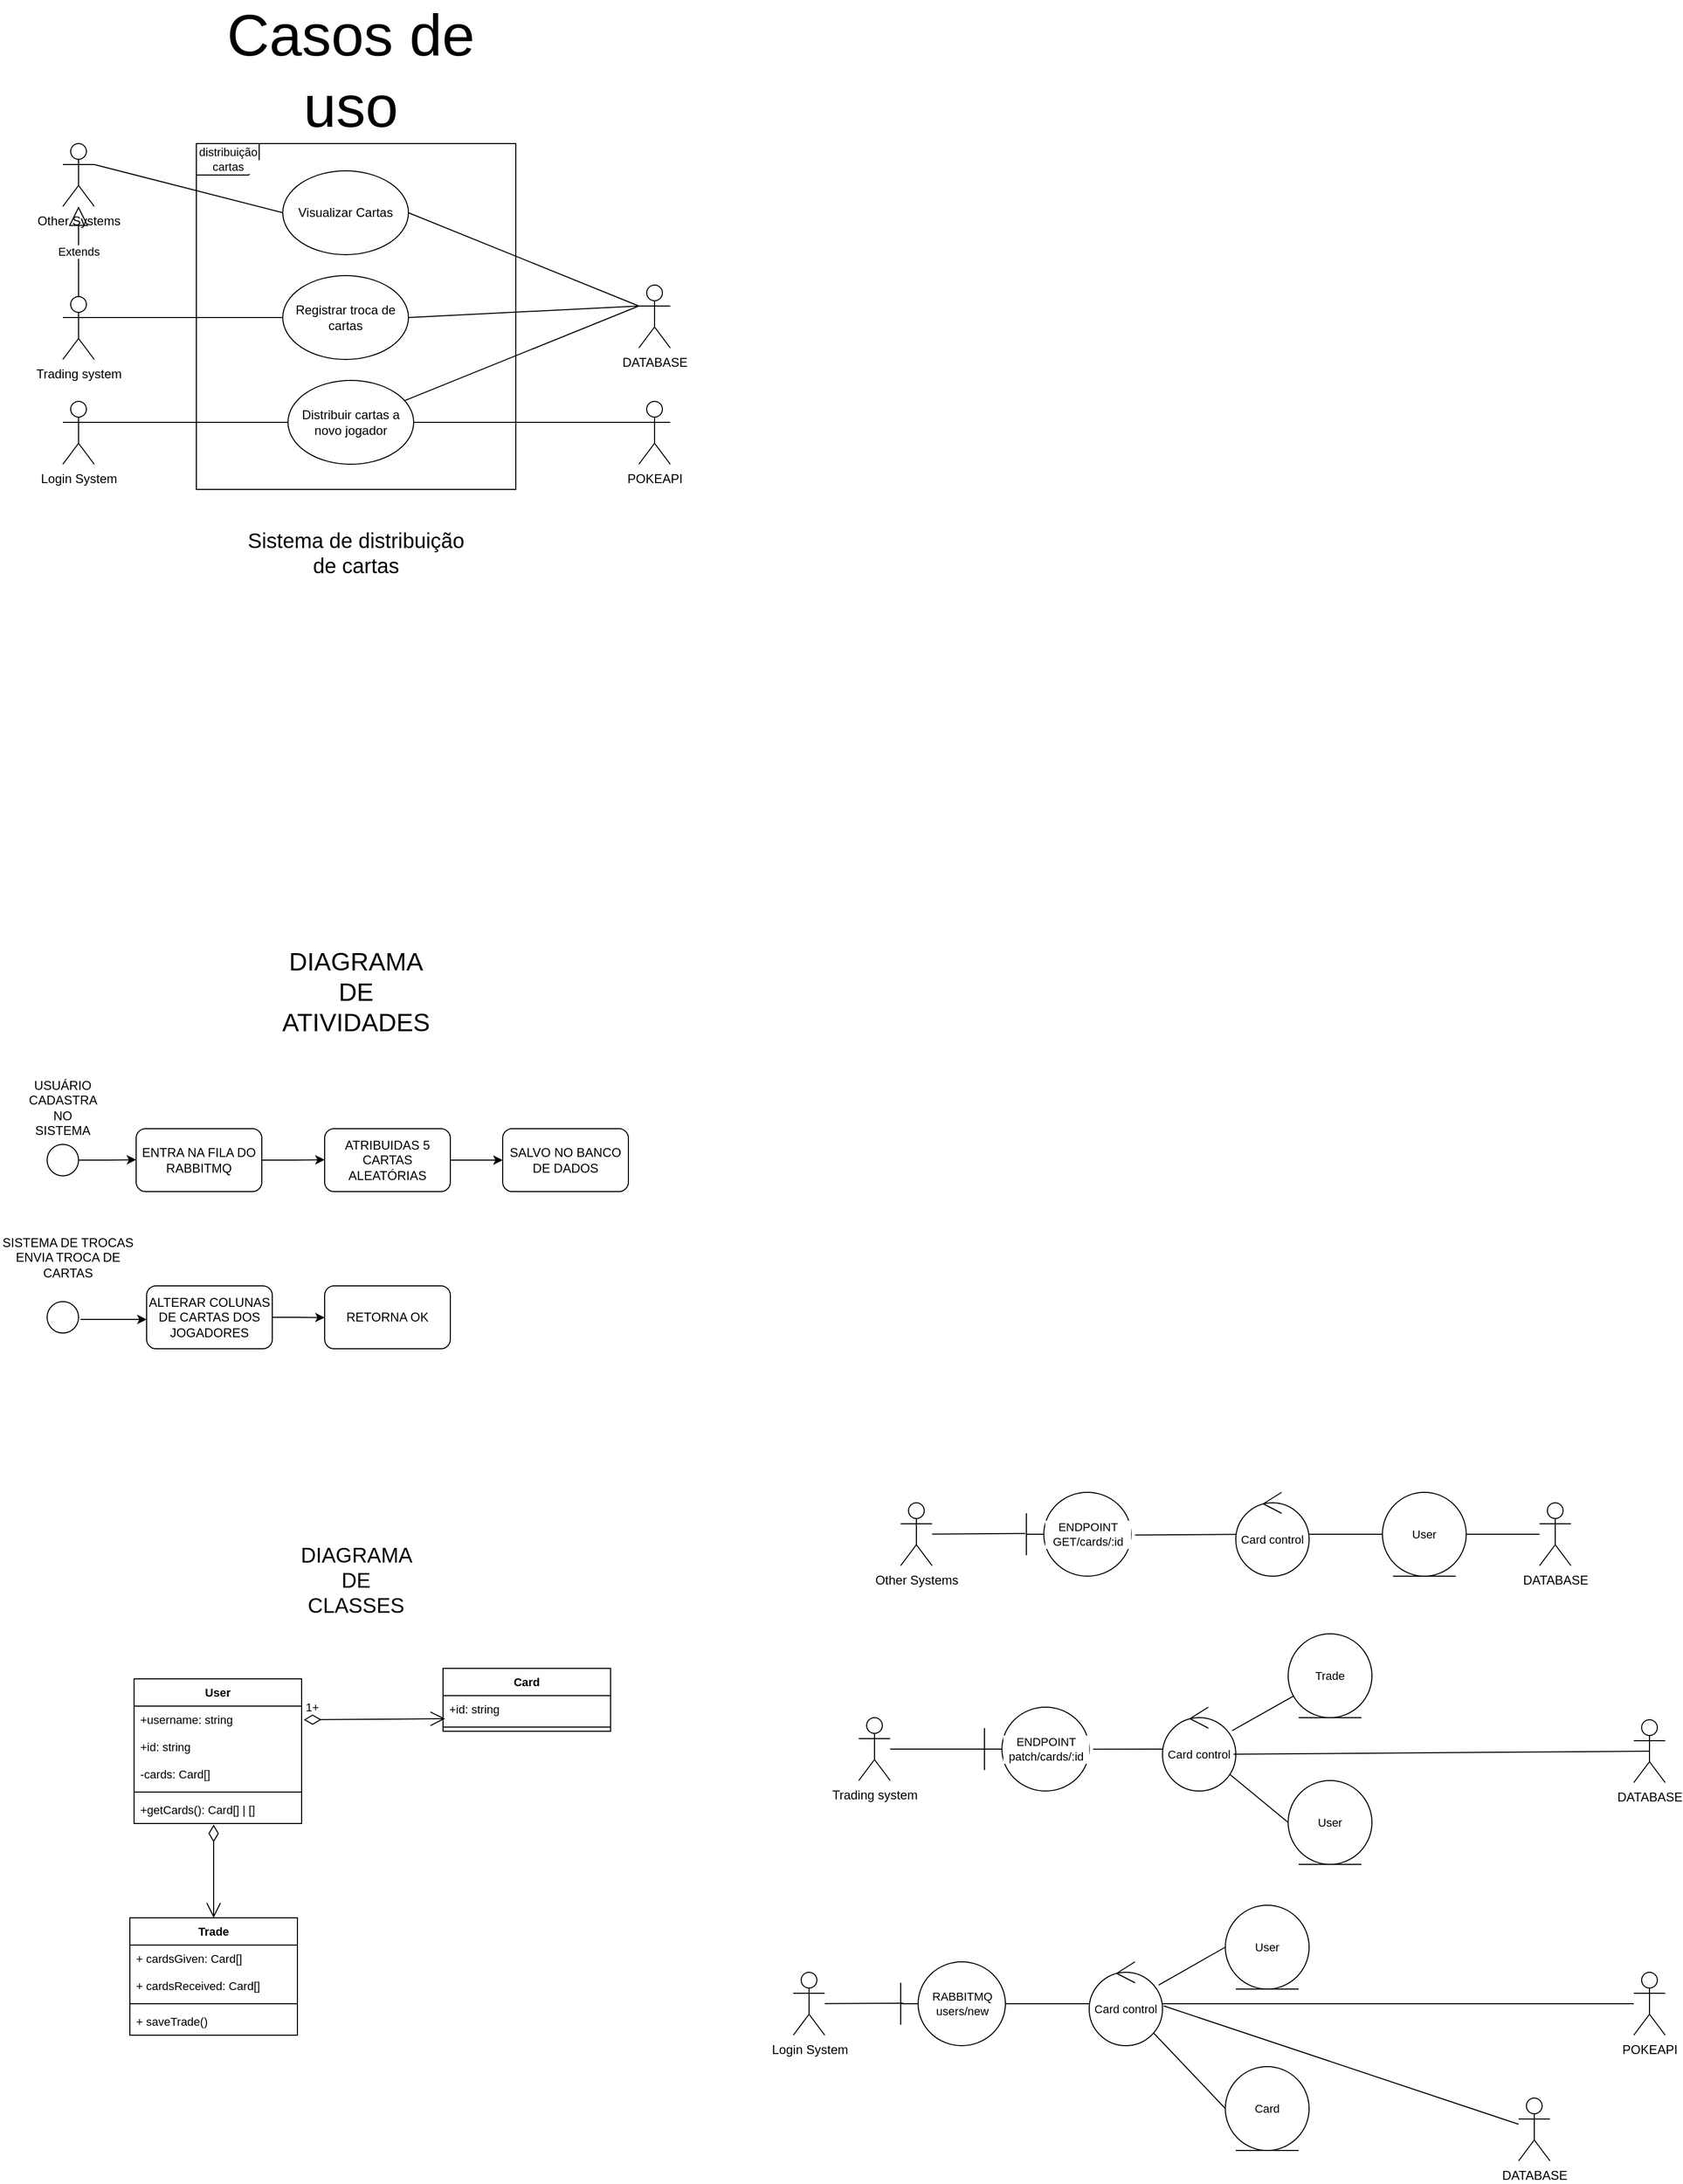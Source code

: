 <mxfile version="26.1.1">
  <diagram name="Página-1" id="uKsRqTL9qKyd-Qh1qYfX">
    <mxGraphModel dx="1181" dy="904" grid="1" gridSize="10" guides="1" tooltips="1" connect="1" arrows="1" fold="1" page="1" pageScale="1" pageWidth="827" pageHeight="1169" math="0" shadow="0">
      <root>
        <mxCell id="0" />
        <mxCell id="1" parent="0" />
        <mxCell id="KU3A_nU0eoKDWbTwhIvI-1" value="&lt;div&gt;Login System&lt;/div&gt;&lt;div&gt;&lt;br&gt;&lt;/div&gt;" style="shape=umlActor;verticalLabelPosition=bottom;verticalAlign=top;html=1;outlineConnect=0;" parent="1" vertex="1">
          <mxGeometry x="120" y="731" width="30" height="60" as="geometry" />
        </mxCell>
        <mxCell id="KU3A_nU0eoKDWbTwhIvI-2" value="Distribuir cartas a novo jogador" style="ellipse;whiteSpace=wrap;html=1;" parent="1" vertex="1">
          <mxGeometry x="335" y="711" width="120" height="80" as="geometry" />
        </mxCell>
        <mxCell id="KU3A_nU0eoKDWbTwhIvI-3" style="rounded=0;orthogonalLoop=1;jettySize=auto;html=1;exitX=1;exitY=0.333;exitDx=0;exitDy=0;exitPerimeter=0;entryX=0;entryY=0.5;entryDx=0;entryDy=0;endArrow=none;endFill=0;" parent="1" source="KU3A_nU0eoKDWbTwhIvI-1" target="KU3A_nU0eoKDWbTwhIvI-2" edge="1">
          <mxGeometry relative="1" as="geometry" />
        </mxCell>
        <mxCell id="KU3A_nU0eoKDWbTwhIvI-4" value="&lt;div&gt;POKEAPI&lt;/div&gt;&lt;div&gt;&lt;br&gt;&lt;/div&gt;" style="shape=umlActor;verticalLabelPosition=bottom;verticalAlign=top;html=1;outlineConnect=0;" parent="1" vertex="1">
          <mxGeometry x="670" y="731" width="30" height="60" as="geometry" />
        </mxCell>
        <mxCell id="KU3A_nU0eoKDWbTwhIvI-5" style="rounded=0;orthogonalLoop=1;jettySize=auto;html=1;exitX=1;exitY=0.5;exitDx=0;exitDy=0;entryX=0;entryY=0.333;entryDx=0;entryDy=0;entryPerimeter=0;endArrow=none;endFill=0;" parent="1" source="KU3A_nU0eoKDWbTwhIvI-2" target="KU3A_nU0eoKDWbTwhIvI-4" edge="1">
          <mxGeometry relative="1" as="geometry" />
        </mxCell>
        <mxCell id="KU3A_nU0eoKDWbTwhIvI-6" value="&lt;div&gt;Other Systems&lt;/div&gt;&lt;div&gt;&lt;br&gt;&lt;/div&gt;" style="shape=umlActor;verticalLabelPosition=bottom;verticalAlign=top;html=1;outlineConnect=0;" parent="1" vertex="1">
          <mxGeometry x="120" y="485" width="30" height="60" as="geometry" />
        </mxCell>
        <mxCell id="KU3A_nU0eoKDWbTwhIvI-7" value="Visualizar Cartas" style="ellipse;whiteSpace=wrap;html=1;" parent="1" vertex="1">
          <mxGeometry x="330" y="511" width="120" height="80" as="geometry" />
        </mxCell>
        <mxCell id="KU3A_nU0eoKDWbTwhIvI-8" style="rounded=0;orthogonalLoop=1;jettySize=auto;html=1;exitX=1;exitY=0.333;exitDx=0;exitDy=0;exitPerimeter=0;entryX=0;entryY=0.5;entryDx=0;entryDy=0;endArrow=none;endFill=0;" parent="1" source="KU3A_nU0eoKDWbTwhIvI-6" target="KU3A_nU0eoKDWbTwhIvI-7" edge="1">
          <mxGeometry relative="1" as="geometry" />
        </mxCell>
        <mxCell id="KU3A_nU0eoKDWbTwhIvI-10" style="edgeStyle=none;shape=connector;rounded=0;orthogonalLoop=1;jettySize=auto;html=1;exitX=0;exitY=0.333;exitDx=0;exitDy=0;exitPerimeter=0;entryX=1;entryY=0.5;entryDx=0;entryDy=0;strokeColor=default;align=center;verticalAlign=middle;fontFamily=Helvetica;fontSize=11;fontColor=default;labelBackgroundColor=default;endArrow=none;endFill=0;" parent="1" source="KU3A_nU0eoKDWbTwhIvI-11" target="KU3A_nU0eoKDWbTwhIvI-14" edge="1">
          <mxGeometry relative="1" as="geometry" />
        </mxCell>
        <mxCell id="KU3A_nU0eoKDWbTwhIvI-11" value="DATABASE" style="shape=umlActor;verticalLabelPosition=bottom;verticalAlign=top;html=1;outlineConnect=0;" parent="1" vertex="1">
          <mxGeometry x="670" y="620" width="30" height="60" as="geometry" />
        </mxCell>
        <mxCell id="KU3A_nU0eoKDWbTwhIvI-12" style="rounded=0;orthogonalLoop=1;jettySize=auto;html=1;exitX=1;exitY=0.5;exitDx=0;exitDy=0;entryX=0;entryY=0.333;entryDx=0;entryDy=0;entryPerimeter=0;endArrow=none;endFill=0;" parent="1" source="KU3A_nU0eoKDWbTwhIvI-7" target="KU3A_nU0eoKDWbTwhIvI-11" edge="1">
          <mxGeometry relative="1" as="geometry" />
        </mxCell>
        <mxCell id="KU3A_nU0eoKDWbTwhIvI-13" value="Trading system" style="shape=umlActor;verticalLabelPosition=bottom;verticalAlign=top;html=1;outlineConnect=0;" parent="1" vertex="1">
          <mxGeometry x="120" y="631" width="30" height="60" as="geometry" />
        </mxCell>
        <mxCell id="KU3A_nU0eoKDWbTwhIvI-14" value="Registrar troca de cartas" style="ellipse;whiteSpace=wrap;html=1;" parent="1" vertex="1">
          <mxGeometry x="330" y="611" width="120" height="80" as="geometry" />
        </mxCell>
        <mxCell id="KU3A_nU0eoKDWbTwhIvI-15" style="rounded=0;orthogonalLoop=1;jettySize=auto;html=1;exitX=1;exitY=0.333;exitDx=0;exitDy=0;exitPerimeter=0;entryX=0;entryY=0.5;entryDx=0;entryDy=0;endArrow=none;endFill=0;" parent="1" source="KU3A_nU0eoKDWbTwhIvI-13" target="KU3A_nU0eoKDWbTwhIvI-14" edge="1">
          <mxGeometry relative="1" as="geometry" />
        </mxCell>
        <mxCell id="KU3A_nU0eoKDWbTwhIvI-16" value="&lt;font style=&quot;font-size: 24px;&quot;&gt;DIAGRAMA DE ATIVIDADES&lt;/font&gt;" style="text;html=1;align=center;verticalAlign=middle;whiteSpace=wrap;rounded=0;" parent="1" vertex="1">
          <mxGeometry x="370" y="1280" width="60" height="30" as="geometry" />
        </mxCell>
        <mxCell id="KU3A_nU0eoKDWbTwhIvI-17" style="edgeStyle=orthogonalEdgeStyle;rounded=0;orthogonalLoop=1;jettySize=auto;html=1;exitX=1;exitY=0.5;exitDx=0;exitDy=0;" parent="1" source="KU3A_nU0eoKDWbTwhIvI-18" edge="1">
          <mxGeometry relative="1" as="geometry">
            <mxPoint x="190" y="1454.609" as="targetPoint" />
          </mxGeometry>
        </mxCell>
        <mxCell id="KU3A_nU0eoKDWbTwhIvI-18" value="" style="ellipse;whiteSpace=wrap;html=1;aspect=fixed;" parent="1" vertex="1">
          <mxGeometry x="105" y="1440" width="30" height="30" as="geometry" />
        </mxCell>
        <mxCell id="KU3A_nU0eoKDWbTwhIvI-19" value="USUÁRIO CADASTRA NO SISTEMA" style="text;html=1;align=center;verticalAlign=middle;whiteSpace=wrap;rounded=0;" parent="1" vertex="1">
          <mxGeometry x="90" y="1390" width="60" height="30" as="geometry" />
        </mxCell>
        <mxCell id="KU3A_nU0eoKDWbTwhIvI-20" style="edgeStyle=orthogonalEdgeStyle;rounded=0;orthogonalLoop=1;jettySize=auto;html=1;exitX=1;exitY=0.5;exitDx=0;exitDy=0;" parent="1" source="KU3A_nU0eoKDWbTwhIvI-21" edge="1">
          <mxGeometry relative="1" as="geometry">
            <mxPoint x="370" y="1454.609" as="targetPoint" />
          </mxGeometry>
        </mxCell>
        <mxCell id="KU3A_nU0eoKDWbTwhIvI-21" value="ENTRA NA FILA DO RABBITMQ" style="rounded=1;whiteSpace=wrap;html=1;" parent="1" vertex="1">
          <mxGeometry x="190" y="1425" width="120" height="60" as="geometry" />
        </mxCell>
        <mxCell id="KU3A_nU0eoKDWbTwhIvI-22" style="edgeStyle=orthogonalEdgeStyle;rounded=0;orthogonalLoop=1;jettySize=auto;html=1;exitX=1;exitY=0.5;exitDx=0;exitDy=0;entryX=0;entryY=0.5;entryDx=0;entryDy=0;" parent="1" source="KU3A_nU0eoKDWbTwhIvI-23" target="KU3A_nU0eoKDWbTwhIvI-51" edge="1">
          <mxGeometry relative="1" as="geometry" />
        </mxCell>
        <mxCell id="KU3A_nU0eoKDWbTwhIvI-23" value="ATRIBUIDAS 5 CARTAS ALEATÓRIAS" style="rounded=1;whiteSpace=wrap;html=1;" parent="1" vertex="1">
          <mxGeometry x="370" y="1425" width="120" height="60" as="geometry" />
        </mxCell>
        <mxCell id="KU3A_nU0eoKDWbTwhIvI-24" style="edgeStyle=orthogonalEdgeStyle;rounded=0;orthogonalLoop=1;jettySize=auto;html=1;exitX=1;exitY=0.5;exitDx=0;exitDy=0;" parent="1" edge="1">
          <mxGeometry relative="1" as="geometry">
            <mxPoint x="200" y="1607" as="targetPoint" />
            <mxPoint x="137.0" y="1607" as="sourcePoint" />
            <Array as="points">
              <mxPoint x="192" y="1607" />
            </Array>
          </mxGeometry>
        </mxCell>
        <mxCell id="KU3A_nU0eoKDWbTwhIvI-25" value="" style="ellipse;whiteSpace=wrap;html=1;aspect=fixed;" parent="1" vertex="1">
          <mxGeometry x="105" y="1590" width="30" height="30" as="geometry" />
        </mxCell>
        <mxCell id="KU3A_nU0eoKDWbTwhIvI-26" value="&lt;div&gt;SISTEMA DE TROCAS ENVIA TROCA DE CARTAS&lt;/div&gt;&lt;div&gt;&lt;br&gt;&lt;/div&gt;" style="text;html=1;align=center;verticalAlign=middle;whiteSpace=wrap;rounded=0;" parent="1" vertex="1">
          <mxGeometry x="60" y="1540" width="130" height="30" as="geometry" />
        </mxCell>
        <mxCell id="KU3A_nU0eoKDWbTwhIvI-27" style="edgeStyle=orthogonalEdgeStyle;rounded=0;orthogonalLoop=1;jettySize=auto;html=1;exitX=1;exitY=0.5;exitDx=0;exitDy=0;" parent="1" source="KU3A_nU0eoKDWbTwhIvI-28" edge="1">
          <mxGeometry relative="1" as="geometry">
            <mxPoint x="370.0" y="1605.303" as="targetPoint" />
          </mxGeometry>
        </mxCell>
        <mxCell id="KU3A_nU0eoKDWbTwhIvI-28" value="ALTERAR COLUNAS DE CARTAS DOS JOGADORES" style="rounded=1;whiteSpace=wrap;html=1;" parent="1" vertex="1">
          <mxGeometry x="200" y="1575" width="120" height="60" as="geometry" />
        </mxCell>
        <mxCell id="KU3A_nU0eoKDWbTwhIvI-29" value="RETORNA OK" style="rounded=1;whiteSpace=wrap;html=1;" parent="1" vertex="1">
          <mxGeometry x="370" y="1575" width="120" height="60" as="geometry" />
        </mxCell>
        <mxCell id="KU3A_nU0eoKDWbTwhIvI-34" value="&lt;font style=&quot;font-size: 20px;&quot;&gt;DIAGRAMA DE CLASSES&lt;/font&gt;" style="text;html=1;align=center;verticalAlign=middle;whiteSpace=wrap;rounded=0;" parent="1" vertex="1">
          <mxGeometry x="370" y="1840" width="60" height="30" as="geometry" />
        </mxCell>
        <mxCell id="KU3A_nU0eoKDWbTwhIvI-51" value="SALVO NO BANCO DE DADOS" style="rounded=1;whiteSpace=wrap;html=1;" parent="1" vertex="1">
          <mxGeometry x="540" y="1425" width="120" height="60" as="geometry" />
        </mxCell>
        <mxCell id="KU3A_nU0eoKDWbTwhIvI-52" value="&lt;font style=&quot;font-size: 56px;&quot;&gt;Casos de uso&lt;/font&gt;" style="text;html=1;align=center;verticalAlign=middle;whiteSpace=wrap;rounded=0;" parent="1" vertex="1">
          <mxGeometry x="225" y="400" width="340" height="30" as="geometry" />
        </mxCell>
        <mxCell id="KU3A_nU0eoKDWbTwhIvI-53" value="&lt;font style=&quot;font-size: 20px;&quot;&gt;Sistema de distribuição de cartas&lt;/font&gt;" style="text;html=1;align=center;verticalAlign=middle;whiteSpace=wrap;rounded=0;fontFamily=Helvetica;fontSize=11;fontColor=default;labelBackgroundColor=default;" parent="1" vertex="1">
          <mxGeometry x="285" y="860" width="230" height="30" as="geometry" />
        </mxCell>
        <mxCell id="KU3A_nU0eoKDWbTwhIvI-54" value="Extends" style="endArrow=block;endSize=16;endFill=0;html=1;rounded=0;strokeColor=default;align=center;verticalAlign=middle;fontFamily=Helvetica;fontSize=11;fontColor=default;labelBackgroundColor=default;exitX=0.5;exitY=0;exitDx=0;exitDy=0;exitPerimeter=0;" parent="1" source="KU3A_nU0eoKDWbTwhIvI-13" target="KU3A_nU0eoKDWbTwhIvI-6" edge="1">
          <mxGeometry width="160" relative="1" as="geometry">
            <mxPoint x="320" y="660" as="sourcePoint" />
            <mxPoint x="480" y="660" as="targetPoint" />
          </mxGeometry>
        </mxCell>
        <mxCell id="KU3A_nU0eoKDWbTwhIvI-55" value="distribuição cartas" style="shape=umlFrame;whiteSpace=wrap;html=1;pointerEvents=0;fontFamily=Helvetica;fontSize=11;fontColor=default;labelBackgroundColor=default;" parent="1" vertex="1">
          <mxGeometry x="247.5" y="485" width="305" height="330" as="geometry" />
        </mxCell>
        <mxCell id="KU3A_nU0eoKDWbTwhIvI-56" value="&lt;div&gt;Other Systems&lt;/div&gt;&lt;div&gt;&lt;br&gt;&lt;/div&gt;" style="shape=umlActor;verticalLabelPosition=bottom;verticalAlign=top;html=1;outlineConnect=0;" parent="1" vertex="1">
          <mxGeometry x="920" y="1782" width="30" height="60" as="geometry" />
        </mxCell>
        <mxCell id="KU3A_nU0eoKDWbTwhIvI-57" value="ENDPOINT GET/cards/:id" style="shape=umlBoundary;whiteSpace=wrap;html=1;fontFamily=Helvetica;fontSize=11;fontColor=default;labelBackgroundColor=default;" parent="1" vertex="1">
          <mxGeometry x="1040" y="1772" width="100" height="80" as="geometry" />
        </mxCell>
        <mxCell id="KU3A_nU0eoKDWbTwhIvI-58" style="edgeStyle=none;shape=connector;rounded=0;orthogonalLoop=1;jettySize=auto;html=1;entryX=0;entryY=0.5;entryDx=0;entryDy=0;strokeColor=default;align=center;verticalAlign=middle;fontFamily=Helvetica;fontSize=11;fontColor=default;labelBackgroundColor=default;endArrow=none;endFill=0;" parent="1" source="KU3A_nU0eoKDWbTwhIvI-59" target="KU3A_nU0eoKDWbTwhIvI-61" edge="1">
          <mxGeometry relative="1" as="geometry" />
        </mxCell>
        <mxCell id="KU3A_nU0eoKDWbTwhIvI-59" value="Card control" style="ellipse;shape=umlControl;whiteSpace=wrap;html=1;fontFamily=Helvetica;fontSize=11;fontColor=default;labelBackgroundColor=default;" parent="1" vertex="1">
          <mxGeometry x="1240" y="1772" width="70" height="80" as="geometry" />
        </mxCell>
        <mxCell id="KU3A_nU0eoKDWbTwhIvI-60" style="edgeStyle=none;shape=connector;rounded=0;orthogonalLoop=1;jettySize=auto;html=1;entryX=1.037;entryY=0.509;entryDx=0;entryDy=0;entryPerimeter=0;strokeColor=default;align=center;verticalAlign=middle;fontFamily=Helvetica;fontSize=11;fontColor=default;labelBackgroundColor=default;endArrow=none;endFill=0;" parent="1" source="KU3A_nU0eoKDWbTwhIvI-59" target="KU3A_nU0eoKDWbTwhIvI-57" edge="1">
          <mxGeometry relative="1" as="geometry" />
        </mxCell>
        <mxCell id="KU3A_nU0eoKDWbTwhIvI-61" value="User" style="ellipse;shape=umlEntity;whiteSpace=wrap;html=1;fontFamily=Helvetica;fontSize=11;fontColor=default;labelBackgroundColor=default;" parent="1" vertex="1">
          <mxGeometry x="1380" y="1772" width="80" height="80" as="geometry" />
        </mxCell>
        <mxCell id="KU3A_nU0eoKDWbTwhIvI-62" style="edgeStyle=none;shape=connector;rounded=0;orthogonalLoop=1;jettySize=auto;html=1;entryX=1;entryY=0.5;entryDx=0;entryDy=0;strokeColor=default;align=center;verticalAlign=middle;fontFamily=Helvetica;fontSize=11;fontColor=default;labelBackgroundColor=default;endArrow=none;endFill=0;" parent="1" source="KU3A_nU0eoKDWbTwhIvI-63" target="KU3A_nU0eoKDWbTwhIvI-61" edge="1">
          <mxGeometry relative="1" as="geometry" />
        </mxCell>
        <mxCell id="KU3A_nU0eoKDWbTwhIvI-63" value="DATABASE" style="shape=umlActor;verticalLabelPosition=bottom;verticalAlign=top;html=1;outlineConnect=0;" parent="1" vertex="1">
          <mxGeometry x="1530" y="1782" width="30" height="60" as="geometry" />
        </mxCell>
        <mxCell id="KU3A_nU0eoKDWbTwhIvI-64" value="DATABASE" style="shape=umlActor;verticalLabelPosition=bottom;verticalAlign=top;html=1;outlineConnect=0;" parent="1" vertex="1">
          <mxGeometry x="1620" y="1989" width="30" height="60" as="geometry" />
        </mxCell>
        <mxCell id="KU3A_nU0eoKDWbTwhIvI-65" style="edgeStyle=none;shape=connector;rounded=0;orthogonalLoop=1;jettySize=auto;html=1;strokeColor=default;align=center;verticalAlign=middle;fontFamily=Helvetica;fontSize=11;fontColor=default;labelBackgroundColor=default;endArrow=none;endFill=0;" parent="1" source="KU3A_nU0eoKDWbTwhIvI-66" target="KU3A_nU0eoKDWbTwhIvI-67" edge="1">
          <mxGeometry relative="1" as="geometry" />
        </mxCell>
        <mxCell id="KU3A_nU0eoKDWbTwhIvI-66" value="Trading system" style="shape=umlActor;verticalLabelPosition=bottom;verticalAlign=top;html=1;outlineConnect=0;" parent="1" vertex="1">
          <mxGeometry x="880" y="1987" width="30" height="60" as="geometry" />
        </mxCell>
        <mxCell id="KU3A_nU0eoKDWbTwhIvI-67" value="ENDPOINT patch/cards/:id" style="shape=umlBoundary;whiteSpace=wrap;html=1;fontFamily=Helvetica;fontSize=11;fontColor=default;labelBackgroundColor=default;" parent="1" vertex="1">
          <mxGeometry x="1000" y="1977" width="100" height="80" as="geometry" />
        </mxCell>
        <mxCell id="wEIP7FNeAzmG4lm5_kcX-12" style="rounded=0;orthogonalLoop=1;jettySize=auto;html=1;entryX=0;entryY=0.5;entryDx=0;entryDy=0;endArrow=none;startFill=0;" edge="1" parent="1" source="KU3A_nU0eoKDWbTwhIvI-68" target="KU3A_nU0eoKDWbTwhIvI-82">
          <mxGeometry relative="1" as="geometry" />
        </mxCell>
        <mxCell id="KU3A_nU0eoKDWbTwhIvI-68" value="Card control" style="ellipse;shape=umlControl;whiteSpace=wrap;html=1;fontFamily=Helvetica;fontSize=11;fontColor=default;labelBackgroundColor=default;" parent="1" vertex="1">
          <mxGeometry x="1170" y="1977" width="70" height="80" as="geometry" />
        </mxCell>
        <mxCell id="KU3A_nU0eoKDWbTwhIvI-69" style="edgeStyle=none;shape=connector;rounded=0;orthogonalLoop=1;jettySize=auto;html=1;entryX=1.037;entryY=0.501;entryDx=0;entryDy=0;entryPerimeter=0;strokeColor=default;align=center;verticalAlign=middle;fontFamily=Helvetica;fontSize=11;fontColor=default;labelBackgroundColor=default;endArrow=none;endFill=0;" parent="1" source="KU3A_nU0eoKDWbTwhIvI-68" target="KU3A_nU0eoKDWbTwhIvI-67" edge="1">
          <mxGeometry relative="1" as="geometry" />
        </mxCell>
        <mxCell id="KU3A_nU0eoKDWbTwhIvI-70" style="edgeStyle=none;shape=connector;rounded=0;orthogonalLoop=1;jettySize=auto;html=1;strokeColor=default;align=center;verticalAlign=middle;fontFamily=Helvetica;fontSize=11;fontColor=default;labelBackgroundColor=default;endArrow=none;endFill=0;" parent="1" source="KU3A_nU0eoKDWbTwhIvI-71" target="KU3A_nU0eoKDWbTwhIvI-68" edge="1">
          <mxGeometry relative="1" as="geometry" />
        </mxCell>
        <mxCell id="KU3A_nU0eoKDWbTwhIvI-71" value="Trade" style="ellipse;shape=umlEntity;whiteSpace=wrap;html=1;fontFamily=Helvetica;fontSize=11;fontColor=default;labelBackgroundColor=default;" parent="1" vertex="1">
          <mxGeometry x="1290" y="1907" width="80" height="80" as="geometry" />
        </mxCell>
        <mxCell id="KU3A_nU0eoKDWbTwhIvI-72" style="edgeStyle=none;shape=connector;rounded=0;orthogonalLoop=1;jettySize=auto;html=1;strokeColor=default;align=center;verticalAlign=middle;fontFamily=Helvetica;fontSize=11;fontColor=default;labelBackgroundColor=default;endArrow=none;endFill=0;entryX=0.5;entryY=0.5;entryDx=0;entryDy=0;entryPerimeter=0;exitX=0.969;exitY=0.561;exitDx=0;exitDy=0;exitPerimeter=0;" parent="1" source="KU3A_nU0eoKDWbTwhIvI-68" target="KU3A_nU0eoKDWbTwhIvI-64" edge="1">
          <mxGeometry relative="1" as="geometry" />
        </mxCell>
        <mxCell id="KU3A_nU0eoKDWbTwhIvI-73" value="Trade" style="swimlane;fontStyle=1;align=center;verticalAlign=top;childLayout=stackLayout;horizontal=1;startSize=26;horizontalStack=0;resizeParent=1;resizeParentMax=0;resizeLast=0;collapsible=1;marginBottom=0;whiteSpace=wrap;html=1;fontFamily=Helvetica;fontSize=11;fontColor=default;labelBackgroundColor=default;" parent="1" vertex="1">
          <mxGeometry x="184" y="2178" width="160" height="112" as="geometry" />
        </mxCell>
        <mxCell id="KU3A_nU0eoKDWbTwhIvI-74" value="&lt;div&gt;+ cardsGiven: Card[]&lt;/div&gt;" style="text;strokeColor=none;fillColor=none;align=left;verticalAlign=top;spacingLeft=4;spacingRight=4;overflow=hidden;rotatable=0;points=[[0,0.5],[1,0.5]];portConstraint=eastwest;whiteSpace=wrap;html=1;fontFamily=Helvetica;fontSize=11;fontColor=default;labelBackgroundColor=default;" parent="KU3A_nU0eoKDWbTwhIvI-73" vertex="1">
          <mxGeometry y="26" width="160" height="26" as="geometry" />
        </mxCell>
        <mxCell id="wEIP7FNeAzmG4lm5_kcX-10" value="+ cardsReceived: Card[]" style="text;strokeColor=none;fillColor=none;align=left;verticalAlign=top;spacingLeft=4;spacingRight=4;overflow=hidden;rotatable=0;points=[[0,0.5],[1,0.5]];portConstraint=eastwest;whiteSpace=wrap;html=1;fontFamily=Helvetica;fontSize=11;fontColor=default;labelBackgroundColor=default;" vertex="1" parent="KU3A_nU0eoKDWbTwhIvI-73">
          <mxGeometry y="52" width="160" height="26" as="geometry" />
        </mxCell>
        <mxCell id="KU3A_nU0eoKDWbTwhIvI-75" value="" style="line;strokeWidth=1;fillColor=none;align=left;verticalAlign=middle;spacingTop=-1;spacingLeft=3;spacingRight=3;rotatable=0;labelPosition=right;points=[];portConstraint=eastwest;strokeColor=inherit;fontFamily=Helvetica;fontSize=11;fontColor=default;labelBackgroundColor=default;" parent="KU3A_nU0eoKDWbTwhIvI-73" vertex="1">
          <mxGeometry y="78" width="160" height="8" as="geometry" />
        </mxCell>
        <mxCell id="KU3A_nU0eoKDWbTwhIvI-76" value="+ saveTrade()" style="text;strokeColor=none;fillColor=none;align=left;verticalAlign=top;spacingLeft=4;spacingRight=4;overflow=hidden;rotatable=0;points=[[0,0.5],[1,0.5]];portConstraint=eastwest;whiteSpace=wrap;html=1;fontFamily=Helvetica;fontSize=11;fontColor=default;labelBackgroundColor=default;" parent="KU3A_nU0eoKDWbTwhIvI-73" vertex="1">
          <mxGeometry y="86" width="160" height="26" as="geometry" />
        </mxCell>
        <mxCell id="KU3A_nU0eoKDWbTwhIvI-77" value="&lt;div&gt;Card&lt;/div&gt;" style="swimlane;fontStyle=1;align=center;verticalAlign=top;childLayout=stackLayout;horizontal=1;startSize=26;horizontalStack=0;resizeParent=1;resizeParentMax=0;resizeLast=0;collapsible=1;marginBottom=0;whiteSpace=wrap;html=1;fontFamily=Helvetica;fontSize=11;fontColor=default;labelBackgroundColor=default;" parent="1" vertex="1">
          <mxGeometry x="483" y="1940" width="160" height="60" as="geometry" />
        </mxCell>
        <mxCell id="KU3A_nU0eoKDWbTwhIvI-78" value="+id: string" style="text;strokeColor=none;fillColor=none;align=left;verticalAlign=top;spacingLeft=4;spacingRight=4;overflow=hidden;rotatable=0;points=[[0,0.5],[1,0.5]];portConstraint=eastwest;whiteSpace=wrap;html=1;fontFamily=Helvetica;fontSize=11;fontColor=default;labelBackgroundColor=default;" parent="KU3A_nU0eoKDWbTwhIvI-77" vertex="1">
          <mxGeometry y="26" width="160" height="26" as="geometry" />
        </mxCell>
        <mxCell id="KU3A_nU0eoKDWbTwhIvI-79" value="" style="line;strokeWidth=1;fillColor=none;align=left;verticalAlign=middle;spacingTop=-1;spacingLeft=3;spacingRight=3;rotatable=0;labelPosition=right;points=[];portConstraint=eastwest;strokeColor=inherit;fontFamily=Helvetica;fontSize=11;fontColor=default;labelBackgroundColor=default;" parent="KU3A_nU0eoKDWbTwhIvI-77" vertex="1">
          <mxGeometry y="52" width="160" height="8" as="geometry" />
        </mxCell>
        <mxCell id="KU3A_nU0eoKDWbTwhIvI-82" value="User" style="ellipse;shape=umlEntity;whiteSpace=wrap;html=1;fontFamily=Helvetica;fontSize=11;fontColor=default;labelBackgroundColor=default;" parent="1" vertex="1">
          <mxGeometry x="1290" y="2047" width="80" height="80" as="geometry" />
        </mxCell>
        <mxCell id="KU3A_nU0eoKDWbTwhIvI-83" style="edgeStyle=none;shape=connector;rounded=0;orthogonalLoop=1;jettySize=auto;html=1;entryX=-0.01;entryY=0.491;entryDx=0;entryDy=0;entryPerimeter=0;strokeColor=default;align=center;verticalAlign=middle;fontFamily=Helvetica;fontSize=11;fontColor=default;labelBackgroundColor=default;endArrow=none;endFill=0;" parent="1" source="KU3A_nU0eoKDWbTwhIvI-56" target="KU3A_nU0eoKDWbTwhIvI-57" edge="1">
          <mxGeometry relative="1" as="geometry" />
        </mxCell>
        <mxCell id="KU3A_nU0eoKDWbTwhIvI-84" value="&lt;div&gt;POKEAPI&lt;/div&gt;&lt;div&gt;&lt;br&gt;&lt;/div&gt;" style="shape=umlActor;verticalLabelPosition=bottom;verticalAlign=top;html=1;outlineConnect=0;" parent="1" vertex="1">
          <mxGeometry x="1620" y="2230" width="30" height="60" as="geometry" />
        </mxCell>
        <mxCell id="KU3A_nU0eoKDWbTwhIvI-85" style="edgeStyle=none;shape=connector;rounded=0;orthogonalLoop=1;jettySize=auto;html=1;strokeColor=default;align=center;verticalAlign=middle;fontFamily=Helvetica;fontSize=11;fontColor=default;labelBackgroundColor=default;endArrow=none;endFill=0;" parent="1" source="KU3A_nU0eoKDWbTwhIvI-86" edge="1">
          <mxGeometry relative="1" as="geometry">
            <mxPoint x="1100" y="2260" as="targetPoint" />
          </mxGeometry>
        </mxCell>
        <mxCell id="KU3A_nU0eoKDWbTwhIvI-86" value="&lt;div&gt;RABBITMQ&lt;/div&gt;&lt;div&gt;users/new&lt;/div&gt;" style="shape=umlBoundary;whiteSpace=wrap;html=1;fontFamily=Helvetica;fontSize=11;fontColor=default;labelBackgroundColor=default;" parent="1" vertex="1">
          <mxGeometry x="920" y="2220" width="100" height="80" as="geometry" />
        </mxCell>
        <mxCell id="KU3A_nU0eoKDWbTwhIvI-87" value="&lt;div&gt;Login System&lt;/div&gt;&lt;div&gt;&lt;br&gt;&lt;/div&gt;" style="shape=umlActor;verticalLabelPosition=bottom;verticalAlign=top;html=1;outlineConnect=0;" parent="1" vertex="1">
          <mxGeometry x="817.5" y="2230" width="30" height="60" as="geometry" />
        </mxCell>
        <mxCell id="KU3A_nU0eoKDWbTwhIvI-88" style="edgeStyle=none;shape=connector;rounded=0;orthogonalLoop=1;jettySize=auto;html=1;entryX=0.025;entryY=0.494;entryDx=0;entryDy=0;entryPerimeter=0;strokeColor=default;align=center;verticalAlign=middle;fontFamily=Helvetica;fontSize=11;fontColor=default;labelBackgroundColor=default;endArrow=none;endFill=0;" parent="1" source="KU3A_nU0eoKDWbTwhIvI-87" target="KU3A_nU0eoKDWbTwhIvI-86" edge="1">
          <mxGeometry relative="1" as="geometry" />
        </mxCell>
        <mxCell id="KU3A_nU0eoKDWbTwhIvI-89" style="edgeStyle=none;shape=connector;rounded=0;orthogonalLoop=1;jettySize=auto;html=1;entryX=0;entryY=0.5;entryDx=0;entryDy=0;strokeColor=default;align=center;verticalAlign=middle;fontFamily=Helvetica;fontSize=11;fontColor=default;labelBackgroundColor=default;endArrow=none;endFill=0;" parent="1" source="KU3A_nU0eoKDWbTwhIvI-90" target="KU3A_nU0eoKDWbTwhIvI-92" edge="1">
          <mxGeometry relative="1" as="geometry" />
        </mxCell>
        <mxCell id="wEIP7FNeAzmG4lm5_kcX-2" style="rounded=0;orthogonalLoop=1;jettySize=auto;html=1;entryX=0;entryY=0.5;entryDx=0;entryDy=0;endArrow=none;startFill=0;" edge="1" parent="1" source="KU3A_nU0eoKDWbTwhIvI-90" target="KU3A_nU0eoKDWbTwhIvI-94">
          <mxGeometry relative="1" as="geometry" />
        </mxCell>
        <mxCell id="wEIP7FNeAzmG4lm5_kcX-3" style="edgeStyle=orthogonalEdgeStyle;rounded=0;orthogonalLoop=1;jettySize=auto;html=1;endArrow=none;startFill=0;" edge="1" parent="1" source="KU3A_nU0eoKDWbTwhIvI-90" target="KU3A_nU0eoKDWbTwhIvI-84">
          <mxGeometry relative="1" as="geometry" />
        </mxCell>
        <mxCell id="KU3A_nU0eoKDWbTwhIvI-90" value="Card control" style="ellipse;shape=umlControl;whiteSpace=wrap;html=1;fontFamily=Helvetica;fontSize=11;fontColor=default;labelBackgroundColor=default;" parent="1" vertex="1">
          <mxGeometry x="1100" y="2220" width="70" height="80" as="geometry" />
        </mxCell>
        <mxCell id="KU3A_nU0eoKDWbTwhIvI-92" value="User" style="ellipse;shape=umlEntity;whiteSpace=wrap;html=1;fontFamily=Helvetica;fontSize=11;fontColor=default;labelBackgroundColor=default;" parent="1" vertex="1">
          <mxGeometry x="1230" y="2166" width="80" height="80" as="geometry" />
        </mxCell>
        <mxCell id="KU3A_nU0eoKDWbTwhIvI-94" value="Card" style="ellipse;shape=umlEntity;whiteSpace=wrap;html=1;fontFamily=Helvetica;fontSize=11;fontColor=default;labelBackgroundColor=default;" parent="1" vertex="1">
          <mxGeometry x="1230" y="2320" width="80" height="80" as="geometry" />
        </mxCell>
        <mxCell id="KU3A_nU0eoKDWbTwhIvI-95" value="User" style="swimlane;fontStyle=1;align=center;verticalAlign=top;childLayout=stackLayout;horizontal=1;startSize=26;horizontalStack=0;resizeParent=1;resizeParentMax=0;resizeLast=0;collapsible=1;marginBottom=0;whiteSpace=wrap;html=1;fontFamily=Helvetica;fontSize=11;fontColor=default;labelBackgroundColor=default;" parent="1" vertex="1">
          <mxGeometry x="188" y="1950" width="160" height="138" as="geometry" />
        </mxCell>
        <mxCell id="wEIP7FNeAzmG4lm5_kcX-7" value="+username: string" style="text;strokeColor=none;fillColor=none;align=left;verticalAlign=top;spacingLeft=4;spacingRight=4;overflow=hidden;rotatable=0;points=[[0,0.5],[1,0.5]];portConstraint=eastwest;whiteSpace=wrap;html=1;fontFamily=Helvetica;fontSize=11;fontColor=default;labelBackgroundColor=default;" vertex="1" parent="KU3A_nU0eoKDWbTwhIvI-95">
          <mxGeometry y="26" width="160" height="26" as="geometry" />
        </mxCell>
        <mxCell id="KU3A_nU0eoKDWbTwhIvI-96" value="+id: string" style="text;strokeColor=none;fillColor=none;align=left;verticalAlign=top;spacingLeft=4;spacingRight=4;overflow=hidden;rotatable=0;points=[[0,0.5],[1,0.5]];portConstraint=eastwest;whiteSpace=wrap;html=1;fontFamily=Helvetica;fontSize=11;fontColor=default;labelBackgroundColor=default;" parent="KU3A_nU0eoKDWbTwhIvI-95" vertex="1">
          <mxGeometry y="52" width="160" height="26" as="geometry" />
        </mxCell>
        <mxCell id="wEIP7FNeAzmG4lm5_kcX-9" value="-cards: Card[]" style="text;strokeColor=none;fillColor=none;align=left;verticalAlign=top;spacingLeft=4;spacingRight=4;overflow=hidden;rotatable=0;points=[[0,0.5],[1,0.5]];portConstraint=eastwest;whiteSpace=wrap;html=1;fontFamily=Helvetica;fontSize=11;fontColor=default;labelBackgroundColor=default;" vertex="1" parent="KU3A_nU0eoKDWbTwhIvI-95">
          <mxGeometry y="78" width="160" height="26" as="geometry" />
        </mxCell>
        <mxCell id="KU3A_nU0eoKDWbTwhIvI-97" value="" style="line;strokeWidth=1;fillColor=none;align=left;verticalAlign=middle;spacingTop=-1;spacingLeft=3;spacingRight=3;rotatable=0;labelPosition=right;points=[];portConstraint=eastwest;strokeColor=inherit;fontFamily=Helvetica;fontSize=11;fontColor=default;labelBackgroundColor=default;" parent="KU3A_nU0eoKDWbTwhIvI-95" vertex="1">
          <mxGeometry y="104" width="160" height="8" as="geometry" />
        </mxCell>
        <mxCell id="KU3A_nU0eoKDWbTwhIvI-98" value="+getCards(): Card[] | []" style="text;strokeColor=none;fillColor=none;align=left;verticalAlign=top;spacingLeft=4;spacingRight=4;overflow=hidden;rotatable=0;points=[[0,0.5],[1,0.5]];portConstraint=eastwest;whiteSpace=wrap;html=1;fontFamily=Helvetica;fontSize=11;fontColor=default;labelBackgroundColor=default;" parent="KU3A_nU0eoKDWbTwhIvI-95" vertex="1">
          <mxGeometry y="112" width="160" height="26" as="geometry" />
        </mxCell>
        <mxCell id="KU3A_nU0eoKDWbTwhIvI-99" value="" style="endArrow=open;html=1;endSize=12;startArrow=diamondThin;startSize=14;startFill=0;align=left;verticalAlign=bottom;rounded=0;strokeColor=default;fontFamily=Helvetica;fontSize=11;fontColor=default;labelBackgroundColor=default;entryX=0.5;entryY=0;entryDx=0;entryDy=0;" parent="1" target="KU3A_nU0eoKDWbTwhIvI-73" edge="1">
          <mxGeometry x="-1" y="3" relative="1" as="geometry">
            <mxPoint x="264" y="2089" as="sourcePoint" />
            <mxPoint x="613" y="2010" as="targetPoint" />
          </mxGeometry>
        </mxCell>
        <mxCell id="KU3A_nU0eoKDWbTwhIvI-100" value="1+" style="endArrow=open;html=1;endSize=12;startArrow=diamondThin;startSize=14;startFill=0;align=left;verticalAlign=bottom;rounded=0;strokeColor=default;fontFamily=Helvetica;fontSize=11;fontColor=default;labelBackgroundColor=default;entryX=0.013;entryY=0.846;entryDx=0;entryDy=0;entryPerimeter=0;" parent="1" edge="1" target="KU3A_nU0eoKDWbTwhIvI-78">
          <mxGeometry x="-1" y="3" relative="1" as="geometry">
            <mxPoint x="350" y="1989" as="sourcePoint" />
            <mxPoint x="453" y="1990" as="targetPoint" />
          </mxGeometry>
        </mxCell>
        <mxCell id="wEIP7FNeAzmG4lm5_kcX-1" style="rounded=0;orthogonalLoop=1;jettySize=auto;html=1;entryX=0;entryY=0.333;entryDx=0;entryDy=0;entryPerimeter=0;endArrow=none;startFill=0;" edge="1" parent="1" source="KU3A_nU0eoKDWbTwhIvI-2" target="KU3A_nU0eoKDWbTwhIvI-11">
          <mxGeometry relative="1" as="geometry" />
        </mxCell>
        <mxCell id="wEIP7FNeAzmG4lm5_kcX-4" value="DATABASE" style="shape=umlActor;verticalLabelPosition=bottom;verticalAlign=top;html=1;outlineConnect=0;" vertex="1" parent="1">
          <mxGeometry x="1510" y="2350" width="30" height="60" as="geometry" />
        </mxCell>
        <mxCell id="wEIP7FNeAzmG4lm5_kcX-11" style="rounded=0;orthogonalLoop=1;jettySize=auto;html=1;entryX=1.014;entryY=0.525;entryDx=0;entryDy=0;entryPerimeter=0;endArrow=none;startFill=0;" edge="1" parent="1" source="wEIP7FNeAzmG4lm5_kcX-4" target="KU3A_nU0eoKDWbTwhIvI-90">
          <mxGeometry relative="1" as="geometry" />
        </mxCell>
      </root>
    </mxGraphModel>
  </diagram>
</mxfile>
